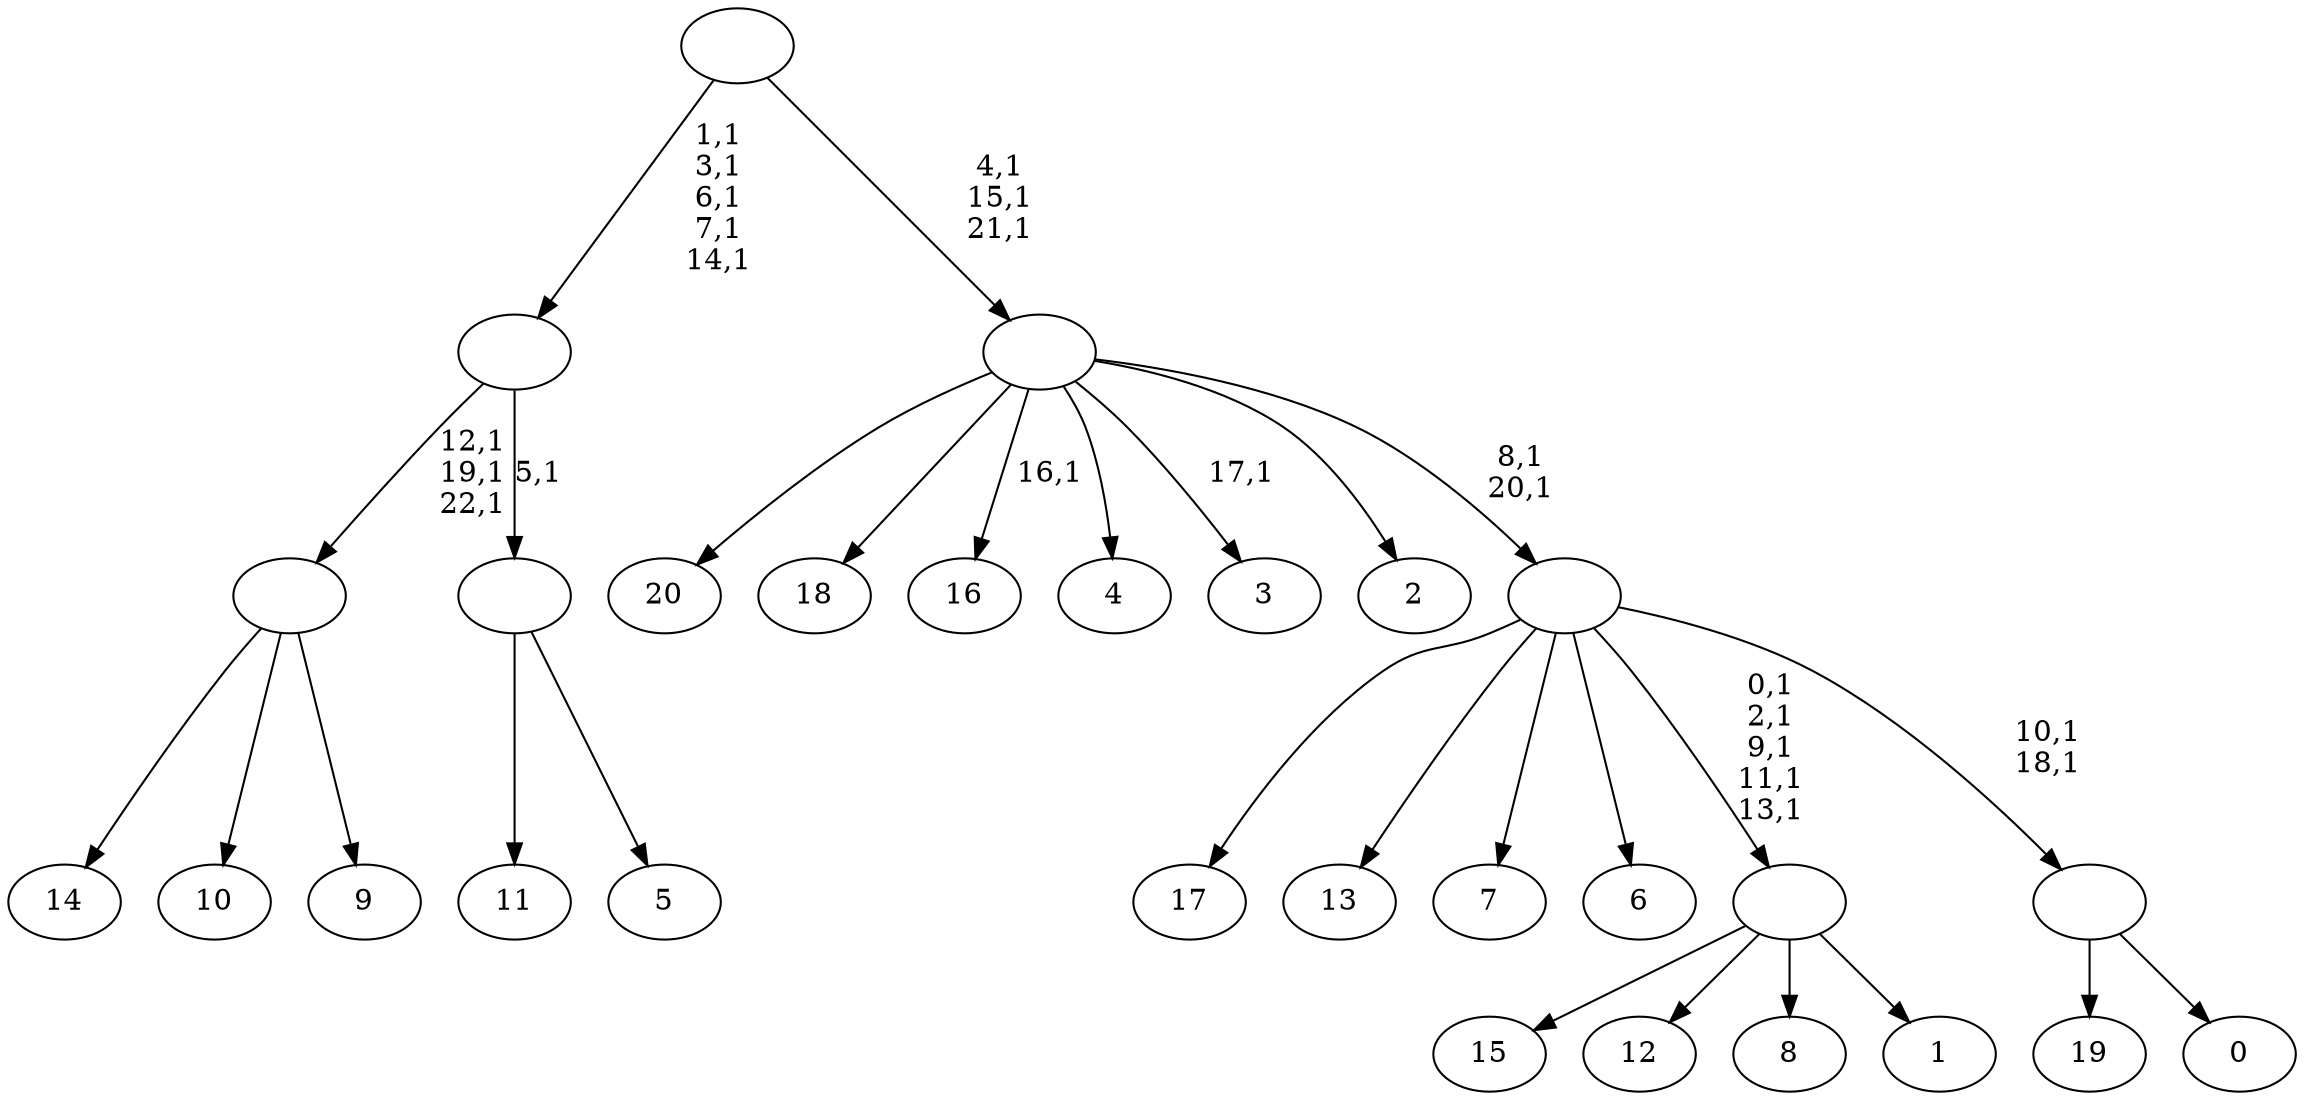 digraph T {
	44 [label="20"]
	43 [label="19"]
	42 [label="18"]
	41 [label="17"]
	40 [label="16"]
	38 [label="15"]
	37 [label="14"]
	36 [label="13"]
	35 [label="12"]
	34 [label="11"]
	33 [label="10"]
	32 [label="9"]
	31 [label=""]
	28 [label="8"]
	27 [label="7"]
	26 [label="6"]
	25 [label="5"]
	24 [label=""]
	23 [label=""]
	18 [label="4"]
	17 [label="3"]
	15 [label="2"]
	14 [label="1"]
	13 [label=""]
	8 [label="0"]
	7 [label=""]
	5 [label=""]
	3 [label=""]
	0 [label=""]
	31 -> 37 [label=""]
	31 -> 33 [label=""]
	31 -> 32 [label=""]
	24 -> 34 [label=""]
	24 -> 25 [label=""]
	23 -> 31 [label="12,1\n19,1\n22,1"]
	23 -> 24 [label="5,1"]
	13 -> 38 [label=""]
	13 -> 35 [label=""]
	13 -> 28 [label=""]
	13 -> 14 [label=""]
	7 -> 43 [label=""]
	7 -> 8 [label=""]
	5 -> 7 [label="10,1\n18,1"]
	5 -> 13 [label="0,1\n2,1\n9,1\n11,1\n13,1"]
	5 -> 41 [label=""]
	5 -> 36 [label=""]
	5 -> 27 [label=""]
	5 -> 26 [label=""]
	3 -> 5 [label="8,1\n20,1"]
	3 -> 17 [label="17,1"]
	3 -> 40 [label="16,1"]
	3 -> 44 [label=""]
	3 -> 42 [label=""]
	3 -> 18 [label=""]
	3 -> 15 [label=""]
	0 -> 3 [label="4,1\n15,1\n21,1"]
	0 -> 23 [label="1,1\n3,1\n6,1\n7,1\n14,1"]
}
